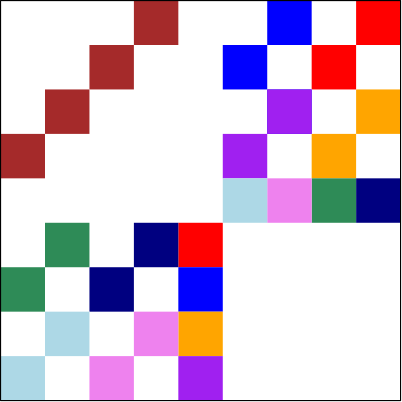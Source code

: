 <?xml version="1.0"?>
<!DOCTYPE ipe SYSTEM "ipe.dtd">
<ipe version="70107" creator="Ipe 7.1.10">
<info created="D:20160530012619" modified="D:20160530015531"/>
<ipestyle name="basic">
<symbol name="arrow/arc(spx)">
<path stroke="sym-stroke" fill="sym-stroke" pen="sym-pen">
0 0 m
-1 0.333 l
-1 -0.333 l
h
</path>
</symbol>
<symbol name="arrow/farc(spx)">
<path stroke="sym-stroke" fill="white" pen="sym-pen">
0 0 m
-1 0.333 l
-1 -0.333 l
h
</path>
</symbol>
<symbol name="arrow/ptarc(spx)">
<path stroke="sym-stroke" fill="sym-stroke" pen="sym-pen">
0 0 m
-1 0.333 l
-0.8 0 l
-1 -0.333 l
h
</path>
</symbol>
<symbol name="arrow/fptarc(spx)">
<path stroke="sym-stroke" fill="white" pen="sym-pen">
0 0 m
-1 0.333 l
-0.8 0 l
-1 -0.333 l
h
</path>
</symbol>
<symbol name="mark/circle(sx)" transformations="translations">
<path fill="sym-stroke">
0.6 0 0 0.6 0 0 e
0.4 0 0 0.4 0 0 e
</path>
</symbol>
<symbol name="mark/disk(sx)" transformations="translations">
<path fill="sym-stroke">
0.6 0 0 0.6 0 0 e
</path>
</symbol>
<symbol name="mark/fdisk(sfx)" transformations="translations">
<group>
<path fill="sym-fill">
0.5 0 0 0.5 0 0 e
</path>
<path fill="sym-stroke" fillrule="eofill">
0.6 0 0 0.6 0 0 e
0.4 0 0 0.4 0 0 e
</path>
</group>
</symbol>
<symbol name="mark/box(sx)" transformations="translations">
<path fill="sym-stroke" fillrule="eofill">
-0.6 -0.6 m
0.6 -0.6 l
0.6 0.6 l
-0.6 0.6 l
h
-0.4 -0.4 m
0.4 -0.4 l
0.4 0.4 l
-0.4 0.4 l
h
</path>
</symbol>
<symbol name="mark/square(sx)" transformations="translations">
<path fill="sym-stroke">
-0.6 -0.6 m
0.6 -0.6 l
0.6 0.6 l
-0.6 0.6 l
h
</path>
</symbol>
<symbol name="mark/fsquare(sfx)" transformations="translations">
<group>
<path fill="sym-fill">
-0.5 -0.5 m
0.5 -0.5 l
0.5 0.5 l
-0.5 0.5 l
h
</path>
<path fill="sym-stroke" fillrule="eofill">
-0.6 -0.6 m
0.6 -0.6 l
0.6 0.6 l
-0.6 0.6 l
h
-0.4 -0.4 m
0.4 -0.4 l
0.4 0.4 l
-0.4 0.4 l
h
</path>
</group>
</symbol>
<symbol name="mark/cross(sx)" transformations="translations">
<group>
<path fill="sym-stroke">
-0.43 -0.57 m
0.57 0.43 l
0.43 0.57 l
-0.57 -0.43 l
h
</path>
<path fill="sym-stroke">
-0.43 0.57 m
0.57 -0.43 l
0.43 -0.57 l
-0.57 0.43 l
h
</path>
</group>
</symbol>
<symbol name="arrow/fnormal(spx)">
<path stroke="sym-stroke" fill="white" pen="sym-pen">
0 0 m
-1 0.333 l
-1 -0.333 l
h
</path>
</symbol>
<symbol name="arrow/pointed(spx)">
<path stroke="sym-stroke" fill="sym-stroke" pen="sym-pen">
0 0 m
-1 0.333 l
-0.8 0 l
-1 -0.333 l
h
</path>
</symbol>
<symbol name="arrow/fpointed(spx)">
<path stroke="sym-stroke" fill="white" pen="sym-pen">
0 0 m
-1 0.333 l
-0.8 0 l
-1 -0.333 l
h
</path>
</symbol>
<symbol name="arrow/linear(spx)">
<path stroke="sym-stroke" pen="sym-pen">
-1 0.333 m
0 0 l
-1 -0.333 l
</path>
</symbol>
<symbol name="arrow/fdouble(spx)">
<path stroke="sym-stroke" fill="white" pen="sym-pen">
0 0 m
-1 0.333 l
-1 -0.333 l
h
-1 0 m
-2 0.333 l
-2 -0.333 l
h
</path>
</symbol>
<symbol name="arrow/double(spx)">
<path stroke="sym-stroke" fill="sym-stroke" pen="sym-pen">
0 0 m
-1 0.333 l
-1 -0.333 l
h
-1 0 m
-2 0.333 l
-2 -0.333 l
h
</path>
</symbol>
<pen name="heavier" value="0.8"/>
<pen name="fat" value="1.2"/>
<pen name="ultrafat" value="2"/>
<symbolsize name="large" value="5"/>
<symbolsize name="small" value="2"/>
<symbolsize name="tiny" value="1.1"/>
<arrowsize name="large" value="10"/>
<arrowsize name="small" value="5"/>
<arrowsize name="tiny" value="3"/>
<color name="red" value="1 0 0"/>
<color name="green" value="0 1 0"/>
<color name="blue" value="0 0 1"/>
<color name="yellow" value="1 1 0"/>
<color name="orange" value="1 0.647 0"/>
<color name="gold" value="1 0.843 0"/>
<color name="purple" value="0.627 0.125 0.941"/>
<color name="gray" value="0.745"/>
<color name="brown" value="0.647 0.165 0.165"/>
<color name="navy" value="0 0 0.502"/>
<color name="pink" value="1 0.753 0.796"/>
<color name="seagreen" value="0.18 0.545 0.341"/>
<color name="turquoise" value="0.251 0.878 0.816"/>
<color name="violet" value="0.933 0.51 0.933"/>
<color name="darkblue" value="0 0 0.545"/>
<color name="darkcyan" value="0 0.545 0.545"/>
<color name="darkgray" value="0.663"/>
<color name="darkgreen" value="0 0.392 0"/>
<color name="darkmagenta" value="0.545 0 0.545"/>
<color name="darkorange" value="1 0.549 0"/>
<color name="darkred" value="0.545 0 0"/>
<color name="lightblue" value="0.678 0.847 0.902"/>
<color name="lightcyan" value="0.878 1 1"/>
<color name="lightgray" value="0.827"/>
<color name="lightgreen" value="0.565 0.933 0.565"/>
<color name="lightyellow" value="1 1 0.878"/>
<dashstyle name="dashed" value="[4] 0"/>
<dashstyle name="dotted" value="[1 3] 0"/>
<dashstyle name="dash dotted" value="[4 2 1 2] 0"/>
<dashstyle name="dash dot dotted" value="[4 2 1 2 1 2] 0"/>
<textsize name="large" value="\large"/>
<textsize name="small" value="\small"/>
<textsize name="tiny" value="\tiny"/>
<textsize name="Large" value="\Large"/>
<textsize name="LARGE" value="\LARGE"/>
<textsize name="huge" value="\huge"/>
<textsize name="Huge" value="\Huge"/>
<textsize name="footnote" value="\footnotesize"/>
<textstyle name="center" begin="\begin{center}" end="\end{center}"/>
<textstyle name="itemize" begin="\begin{itemize}" end="\end{itemize}"/>
<textstyle name="item" begin="\begin{itemize}\item{}" end="\end{itemize}"/>
<gridsize name="4 pts" value="4"/>
<gridsize name="8 pts (~3 mm)" value="8"/>
<gridsize name="16 pts (~6 mm)" value="16"/>
<gridsize name="32 pts (~12 mm)" value="32"/>
<gridsize name="10 pts (~3.5 mm)" value="10"/>
<gridsize name="20 pts (~7 mm)" value="20"/>
<gridsize name="14 pts (~5 mm)" value="14"/>
<gridsize name="28 pts (~10 mm)" value="28"/>
<gridsize name="56 pts (~20 mm)" value="56"/>
<anglesize name="90 deg" value="90"/>
<anglesize name="60 deg" value="60"/>
<anglesize name="45 deg" value="45"/>
<anglesize name="30 deg" value="30"/>
<anglesize name="22.5 deg" value="22.5"/>
<opacity name="10%" value="0.1"/>
<opacity name="30%" value="0.3"/>
<opacity name="50%" value="0.5"/>
<opacity name="75%" value="0.75"/>
<tiling name="falling" angle="-60" step="4" width="1"/>
<tiling name="rising" angle="30" step="4" width="1"/>
</ipestyle>
<page>
<layer name="alpha"/>
<view layers="alpha" active="alpha"/>
<path layer="alpha" fill="red">
304 768 m
304 752 l
320 752 l
320 768 l
h
</path>
<path fill="red">
304 752 m
304 736 l
288 736 l
288 752 l
h
</path>
<path matrix="1 0 0 1 0 -16" fill="red">
240 704 m
240 688 l
256 688 l
256 704 l
h
</path>
<path fill="blue">
272 768 m
272 752 l
288 752 l
288 768 l
h
</path>
<path matrix="1 0 0 1 16 -16" fill="blue">
256 752 m
256 736 l
272 736 l
272 752 l
h
</path>
<path matrix="1 0 0 1 0 -16" fill="blue">
240 688 m
240 672 l
256 672 l
256 688 l
h
</path>
<path fill="orange">
304 736 m
304 720 l
320 720 l
320 736 l
h
</path>
<path fill="orange">
288 720 m
288 704 l
304 704 l
304 720 l
h
</path>
<path matrix="1 0 0 1 0 -16" fill="orange">
240 672 m
240 656 l
256 656 l
256 672 l
h
</path>
<path fill="purple">
272 736 m
272 720 l
288 720 l
288 736 l
h
</path>
<path fill="purple">
256 720 m
256 704 l
272 704 l
272 720 l
h
</path>
<path matrix="1 0 0 1 0 -16" fill="purple">
240 656 m
240 640 l
256 640 l
256 656 l
h
</path>
<path matrix="1 0 0 1 -16 0" fill="brown">
240 768 m
240 752 l
256 752 l
256 768 l
h
</path>
<path matrix="1 0 0 1 -16 0" fill="brown">
224 752 m
224 736 l
240 736 l
240 752 l
h
</path>
<path matrix="1 0 0 1 -16 0" fill="brown">
208 736 m
208 720 l
224 720 l
224 736 l
h
</path>
<path matrix="1 0 0 1 -16 0" fill="brown">
192 720 m
192 704 l
208 704 l
208 720 l
h
</path>
<path fill="navy">
224 688 m
224 672 l
240 672 l
240 688 l
h
</path>
<path fill="navy">
208 672 m
208 656 l
224 656 l
224 672 l
h
</path>
<path matrix="1 0 0 1 0 16" fill="navy">
304 688 m
304 672 l
320 672 l
320 688 l
h
</path>
<path matrix="1 0 0 1 0 16" fill="seagreen">
288 688 m
288 672 l
304 672 l
304 688 l
h
</path>
<path fill="seagreen">
192 688 m
192 672 l
208 672 l
208 688 l
h
</path>
<path fill="seagreen">
176 672 m
176 656 l
192 656 l
192 672 l
h
</path>
<path matrix="1 0 0 1 0 16" fill="violet">
272 688 m
272 672 l
288 672 l
288 688 l
h
</path>
<path fill="violet">
224 656 m
224 640 l
240 640 l
240 656 l
h
</path>
<path fill="violet">
208 640 m
208 624 l
224 624 l
224 640 l
h
</path>
<path fill="lightblue">
192 656 m
192 640 l
208 640 l
208 656 l
h
</path>
<path fill="lightblue">
176 640 m
176 624 l
192 624 l
192 640 l
h
</path>
<path fill="lightblue">
256 704 m
256 688 l
272 688 l
272 704 l
h
</path>
<path stroke="black">
176 768 m
176 624 l
320 624 l
320 768 l
h
</path>
<path matrix="1 0 0 1 -16 -16" fill="blue">
272 768 m
272 752 l
288 752 l
288 768 l
h
</path>
</page>
</ipe>
